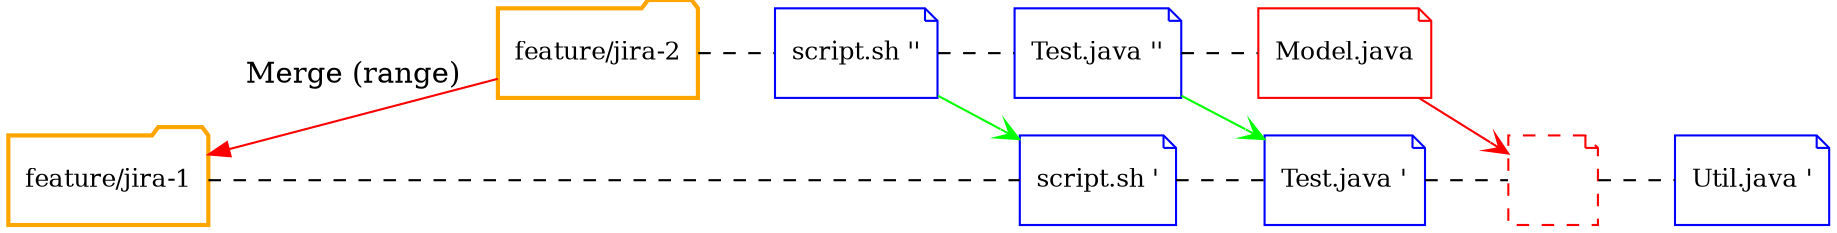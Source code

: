 digraph svn_merge {
    rankdir="LR";
    bgcolor="transparent";

    node[width=0.6,height=0.6, shape=folder,fontsize=12.0,color=orange];
    "feature_1"[label="feature/jira-1",group="feature_1",style="bold"];
    "feature_2"[label="feature/jira-2",group="feature_2",style="bold"];

    node[width=0.6,height=0.6, shape=note,fontsize=12.0];
    "file__1"[label="script.sh '",group="feature_1",color="blue"]
    "file__2"[label="Test.java '",group="feature_1",color="blue"]
    "file__3"[label="",group="feature_1",style="dashed",color="red"]
    "file__4"[label="Util.java '",group="feature_1",color="blue"]
    "file___1"[label="script.sh ''",group="feature_2",color="blue"]
    "file___2"[label="Test.java ''",group="feature_2",color="blue"]
    "file___3"[label="Model.java",group="feature_2",color="red"]

    edge[weight=2,arrowhead=open,dir="back"];
    "feature_1" -> "feature_2"[label="Merge (range)",color="red"];

    edge[weight=2,arrowhead=none,dir="forward",style=dashed];
    "feature_1" -> "file__1";
    "feature_2" -> "file___1";

    edge[weight=2,arrowhead=none,dir="forward",style=dashed];
    "file__1" -> "file__2";
    "file__2" -> "file__3";
    "file__3" -> "file__4";
    "file___1" -> "file___2";
    "file___2" -> "file___3";

    edge[weight=2,arrowhead=open,style="",color="green"];
    "file___1" -> "file__1"
    "file___2" -> "file__2"

    edge[weight=2,arrowhead=open,style="",color="red"];
    "file___3" -> "file__3"

}

